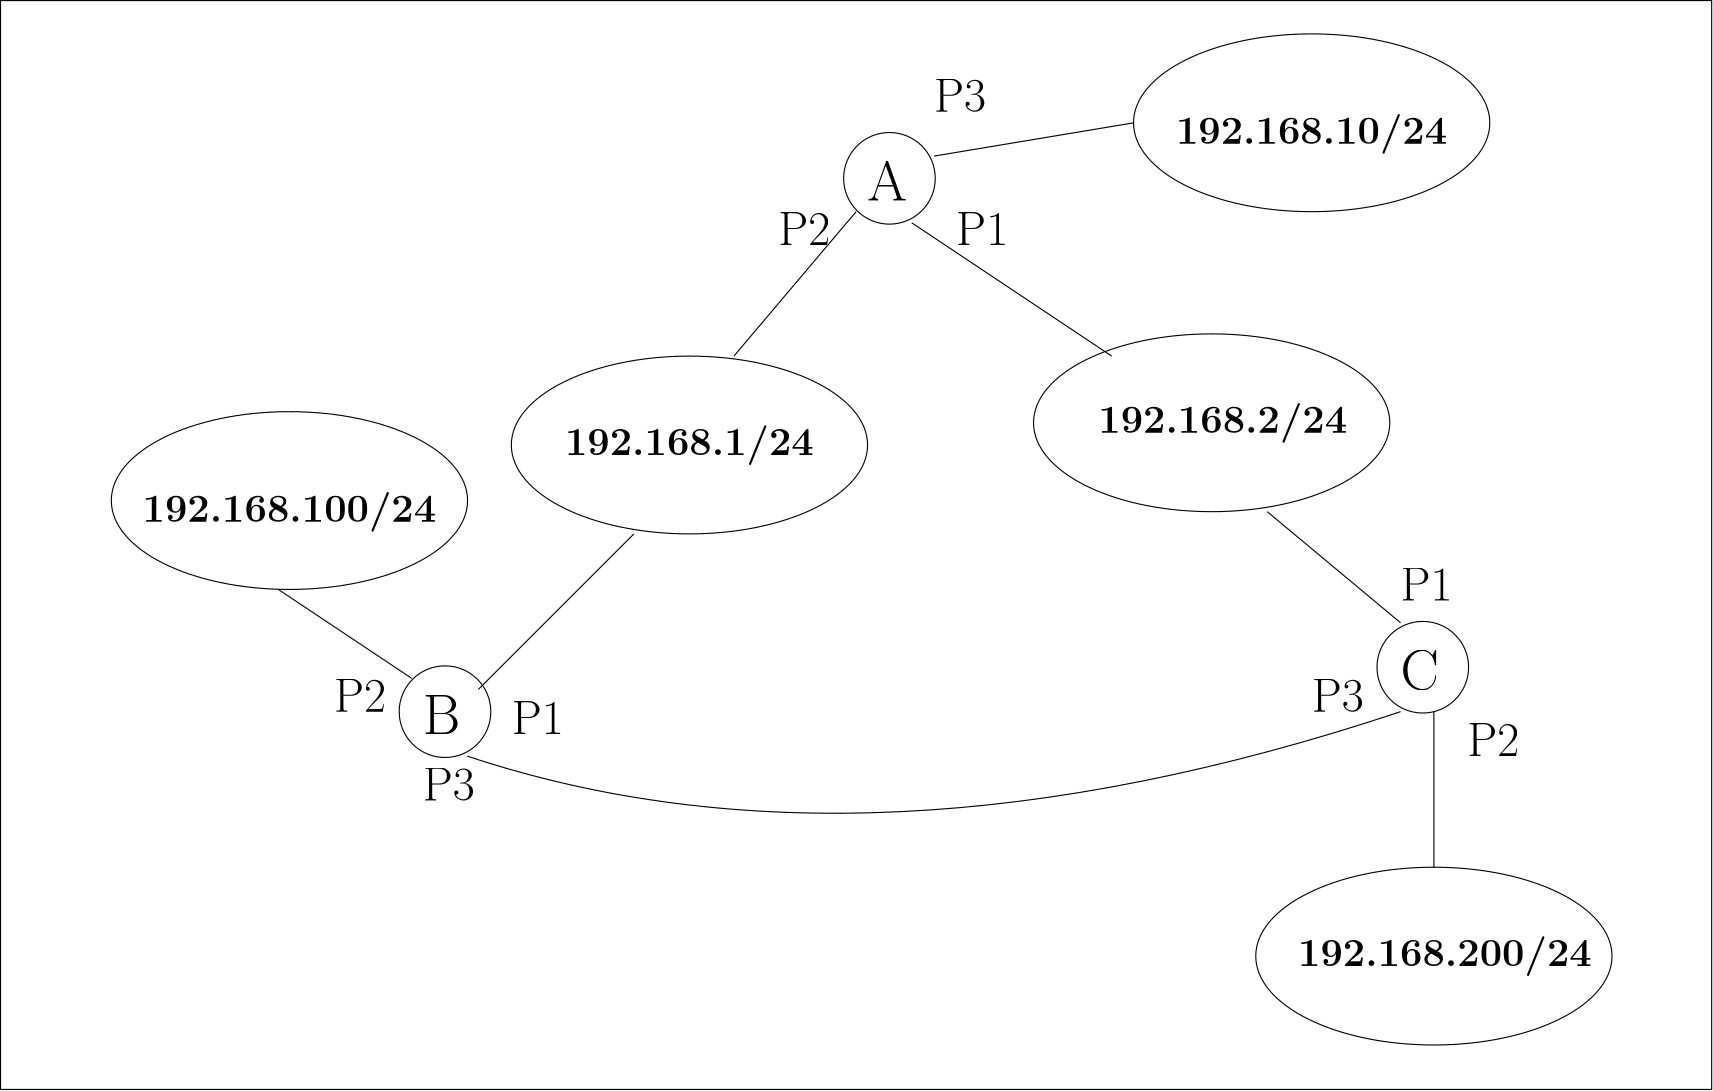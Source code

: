 <?xml version="1.0"?>
<!DOCTYPE ipe SYSTEM "ipe.dtd">
<ipe version="70212" creator="Ipe 7.2.13">
<info created="D:20200410153604" modified="D:20200421191233"/>
<ipestyle name="basic">
<symbol name="arrow/arc(spx)">
<path stroke="sym-stroke" fill="sym-stroke" pen="sym-pen">
0 0 m
-1 0.333 l
-1 -0.333 l
h
</path>
</symbol>
<symbol name="arrow/farc(spx)">
<path stroke="sym-stroke" fill="white" pen="sym-pen">
0 0 m
-1 0.333 l
-1 -0.333 l
h
</path>
</symbol>
<symbol name="arrow/ptarc(spx)">
<path stroke="sym-stroke" fill="sym-stroke" pen="sym-pen">
0 0 m
-1 0.333 l
-0.8 0 l
-1 -0.333 l
h
</path>
</symbol>
<symbol name="arrow/fptarc(spx)">
<path stroke="sym-stroke" fill="white" pen="sym-pen">
0 0 m
-1 0.333 l
-0.8 0 l
-1 -0.333 l
h
</path>
</symbol>
<symbol name="mark/circle(sx)" transformations="translations">
<path fill="sym-stroke">
0.6 0 0 0.6 0 0 e
0.4 0 0 0.4 0 0 e
</path>
</symbol>
<symbol name="mark/disk(sx)" transformations="translations">
<path fill="sym-stroke">
0.6 0 0 0.6 0 0 e
</path>
</symbol>
<symbol name="mark/fdisk(sfx)" transformations="translations">
<group>
<path fill="sym-fill">
0.5 0 0 0.5 0 0 e
</path>
<path fill="sym-stroke" fillrule="eofill">
0.6 0 0 0.6 0 0 e
0.4 0 0 0.4 0 0 e
</path>
</group>
</symbol>
<symbol name="mark/box(sx)" transformations="translations">
<path fill="sym-stroke" fillrule="eofill">
-0.6 -0.6 m
0.6 -0.6 l
0.6 0.6 l
-0.6 0.6 l
h
-0.4 -0.4 m
0.4 -0.4 l
0.4 0.4 l
-0.4 0.4 l
h
</path>
</symbol>
<symbol name="mark/square(sx)" transformations="translations">
<path fill="sym-stroke">
-0.6 -0.6 m
0.6 -0.6 l
0.6 0.6 l
-0.6 0.6 l
h
</path>
</symbol>
<symbol name="mark/fsquare(sfx)" transformations="translations">
<group>
<path fill="sym-fill">
-0.5 -0.5 m
0.5 -0.5 l
0.5 0.5 l
-0.5 0.5 l
h
</path>
<path fill="sym-stroke" fillrule="eofill">
-0.6 -0.6 m
0.6 -0.6 l
0.6 0.6 l
-0.6 0.6 l
h
-0.4 -0.4 m
0.4 -0.4 l
0.4 0.4 l
-0.4 0.4 l
h
</path>
</group>
</symbol>
<symbol name="mark/cross(sx)" transformations="translations">
<group>
<path fill="sym-stroke">
-0.43 -0.57 m
0.57 0.43 l
0.43 0.57 l
-0.57 -0.43 l
h
</path>
<path fill="sym-stroke">
-0.43 0.57 m
0.57 -0.43 l
0.43 -0.57 l
-0.57 0.43 l
h
</path>
</group>
</symbol>
<symbol name="arrow/fnormal(spx)">
<path stroke="sym-stroke" fill="white" pen="sym-pen">
0 0 m
-1 0.333 l
-1 -0.333 l
h
</path>
</symbol>
<symbol name="arrow/pointed(spx)">
<path stroke="sym-stroke" fill="sym-stroke" pen="sym-pen">
0 0 m
-1 0.333 l
-0.8 0 l
-1 -0.333 l
h
</path>
</symbol>
<symbol name="arrow/fpointed(spx)">
<path stroke="sym-stroke" fill="white" pen="sym-pen">
0 0 m
-1 0.333 l
-0.8 0 l
-1 -0.333 l
h
</path>
</symbol>
<symbol name="arrow/linear(spx)">
<path stroke="sym-stroke" pen="sym-pen">
-1 0.333 m
0 0 l
-1 -0.333 l
</path>
</symbol>
<symbol name="arrow/fdouble(spx)">
<path stroke="sym-stroke" fill="white" pen="sym-pen">
0 0 m
-1 0.333 l
-1 -0.333 l
h
-1 0 m
-2 0.333 l
-2 -0.333 l
h
</path>
</symbol>
<symbol name="arrow/double(spx)">
<path stroke="sym-stroke" fill="sym-stroke" pen="sym-pen">
0 0 m
-1 0.333 l
-1 -0.333 l
h
-1 0 m
-2 0.333 l
-2 -0.333 l
h
</path>
</symbol>
<pen name="heavier" value="0.8"/>
<pen name="fat" value="1.2"/>
<pen name="ultrafat" value="2"/>
<symbolsize name="large" value="5"/>
<symbolsize name="small" value="2"/>
<symbolsize name="tiny" value="1.1"/>
<arrowsize name="large" value="10"/>
<arrowsize name="small" value="5"/>
<arrowsize name="tiny" value="3"/>
<color name="red" value="1 0 0"/>
<color name="green" value="0 1 0"/>
<color name="blue" value="0 0 1"/>
<color name="yellow" value="1 1 0"/>
<color name="orange" value="1 0.647 0"/>
<color name="gold" value="1 0.843 0"/>
<color name="purple" value="0.627 0.125 0.941"/>
<color name="gray" value="0.745"/>
<color name="brown" value="0.647 0.165 0.165"/>
<color name="navy" value="0 0 0.502"/>
<color name="pink" value="1 0.753 0.796"/>
<color name="seagreen" value="0.18 0.545 0.341"/>
<color name="turquoise" value="0.251 0.878 0.816"/>
<color name="violet" value="0.933 0.51 0.933"/>
<color name="darkblue" value="0 0 0.545"/>
<color name="darkcyan" value="0 0.545 0.545"/>
<color name="darkgray" value="0.663"/>
<color name="darkgreen" value="0 0.392 0"/>
<color name="darkmagenta" value="0.545 0 0.545"/>
<color name="darkorange" value="1 0.549 0"/>
<color name="darkred" value="0.545 0 0"/>
<color name="lightblue" value="0.678 0.847 0.902"/>
<color name="lightcyan" value="0.878 1 1"/>
<color name="lightgray" value="0.827"/>
<color name="lightgreen" value="0.565 0.933 0.565"/>
<color name="lightyellow" value="1 1 0.878"/>
<dashstyle name="dashed" value="[4] 0"/>
<dashstyle name="dotted" value="[1 3] 0"/>
<dashstyle name="dash dotted" value="[4 2 1 2] 0"/>
<dashstyle name="dash dot dotted" value="[4 2 1 2 1 2] 0"/>
<textsize name="large" value="\large"/>
<textsize name="small" value="\small"/>
<textsize name="tiny" value="\tiny"/>
<textsize name="Large" value="\Large"/>
<textsize name="LARGE" value="\LARGE"/>
<textsize name="huge" value="\huge"/>
<textsize name="Huge" value="\Huge"/>
<textsize name="footnote" value="\footnotesize"/>
<textstyle name="center" begin="\begin{center}" end="\end{center}"/>
<textstyle name="itemize" begin="\begin{itemize}" end="\end{itemize}"/>
<textstyle name="item" begin="\begin{itemize}\item{}" end="\end{itemize}"/>
<gridsize name="4 pts" value="4"/>
<gridsize name="8 pts (~3 mm)" value="8"/>
<gridsize name="16 pts (~6 mm)" value="16"/>
<gridsize name="32 pts (~12 mm)" value="32"/>
<gridsize name="10 pts (~3.5 mm)" value="10"/>
<gridsize name="20 pts (~7 mm)" value="20"/>
<gridsize name="14 pts (~5 mm)" value="14"/>
<gridsize name="28 pts (~10 mm)" value="28"/>
<gridsize name="56 pts (~20 mm)" value="56"/>
<anglesize name="90 deg" value="90"/>
<anglesize name="60 deg" value="60"/>
<anglesize name="45 deg" value="45"/>
<anglesize name="30 deg" value="30"/>
<anglesize name="22.5 deg" value="22.5"/>
<opacity name="10%" value="0.1"/>
<opacity name="30%" value="0.3"/>
<opacity name="50%" value="0.5"/>
<opacity name="75%" value="0.75"/>
<tiling name="falling" angle="-60" step="4" width="1"/>
<tiling name="rising" angle="30" step="4" width="1"/>
</ipestyle>
<page>
<layer name="alpha"/>
<view layers="alpha" active="alpha"/>
<path layer="alpha" stroke="black">
16.4924 0 0 16.4924 304 656 e
</path>
<path matrix="1 0 0 1 192 -176" stroke="black">
16.4924 0 0 16.4924 304 656 e
</path>
<path matrix="1 0 0 1 -160 -192" stroke="black">
16.4924 0 0 16.4924 304 656 e
</path>
<path stroke="black">
500 464 m
500 408 l
</path>
<path stroke="black">
320 664 m
392 676 l
</path>
<path stroke="black">
132 476 m
84 508 l
</path>
<path matrix="1 0 0 1 -24 20" stroke="black">
64.1249 0 0 32 480 656 e
</path>
<path matrix="1 0 0 1 20 -280" stroke="black">
64.1249 0 0 32 480 656 e
</path>
<path matrix="1 0 0 1 -392 -116" stroke="black">
64.1249 0 0 32 480 656 e
</path>
<text matrix="1 0 0 1 -20 -4" transformations="translations" pos="476 676" stroke="black" type="label" width="97.733" height="10.756" depth="3.59" halign="center" valign="center" size="Large">\textbf{192.168.10/24}</text>
<path matrix="1 0 0 1 -60 -88" stroke="black">
64.1249 0 0 32 480 656 e
</path>
<path matrix="1 0 0 1 -248 -96" stroke="black">
64.1249 0 0 32 480 656 e
</path>
<path stroke="black">
292 644 m
248 592 l
</path>
<path stroke="black">
212 528 m
156 472 l
</path>
<path stroke="black">
312 640 m
384 592 l
</path>
<path stroke="black">
440 536 m
488 496 l
</path>
<text matrix="1 0 0 1 -8 -8" transformations="translations" pos="336 640" stroke="black" type="label" width="18.71" height="11.761" depth="0" valign="baseline" size="LARGE">P1</text>
<text matrix="1 0 0 1 -72 -8" transformations="translations" pos="336 640" stroke="black" type="label" width="18.71" height="11.761" depth="0" valign="baseline" size="LARGE">P2</text>
<text matrix="1 0 0 1 -16 40" transformations="translations" pos="336 640" stroke="black" type="label" width="18.71" height="11.761" depth="0" valign="baseline" size="LARGE">P3</text>
<text matrix="1 0 0 1 152 -136" transformations="translations" pos="336 640" stroke="black" type="label" width="18.71" height="11.761" depth="0" valign="baseline" size="LARGE">P1</text>
<text matrix="1 0 0 1 176 -192" transformations="translations" pos="336 640" stroke="black" type="label" width="18.71" height="11.761" depth="0" valign="baseline" size="LARGE">P2</text>
<text matrix="1 0 0 1 -168 -184" transformations="translations" pos="336 640" stroke="black" type="label" width="18.71" height="11.761" depth="0" valign="baseline" size="LARGE">P1</text>
<text matrix="1 0 0 1 -232 -176" transformations="translations" pos="336 640" stroke="black" type="label" width="18.71" height="11.761" depth="0" valign="baseline" size="LARGE">P2</text>
<text matrix="1 0 0 1 -8 -8" transformations="translations" pos="304 656" stroke="black" type="label" width="14.326" height="14.116" depth="0" valign="baseline" size="huge">A</text>
<text matrix="1 0 0 1 -168 -200" transformations="translations" pos="304 656" stroke="black" type="label" width="13.52" height="14.116" depth="0" valign="baseline" size="huge">B</text>
<text matrix="1 0 0 1 184 -184" transformations="translations" pos="304 656" stroke="black" type="label" width="13.794" height="14.116" depth="0" valign="baseline" size="huge">C</text>
<text matrix="1 0 0 1 -52 -108" transformations="translations" pos="476 676" stroke="black" type="label" width="89.664" height="10.756" depth="3.59" halign="center" valign="center" size="Large">\textbf{192.168.2/24}</text>
<text matrix="1 0 0 1 28 -300" transformations="translations" pos="476 676" stroke="black" type="label" width="105.803" height="10.756" depth="3.59" halign="center" valign="center" size="Large">\textbf{192.168.200/24}</text>
<text matrix="1 0 0 1 -244 -116" transformations="translations" pos="476 676" stroke="black" type="label" width="89.664" height="10.756" depth="3.59" halign="center" valign="center" size="Large">\textbf{192.168.1/24}</text>
<text matrix="1 0 0 1 -388 -140" transformations="translations" pos="476 676" stroke="black" type="label" width="105.803" height="10.756" depth="3.59" halign="center" valign="center" size="Large">\textbf{192.168.100/24}</text>
<path stroke="black">
-16 720 m
-16 328 l
600 328 l
600 720 l
h
</path>
<path stroke="black">
152 448 m
296 400
488 464 c
</path>
<text matrix="1 0 0 1 120 -176" transformations="translations" pos="336 640" stroke="black" type="label" width="18.71" height="11.761" depth="0" valign="baseline" size="LARGE">P3</text>
<text matrix="1 0 0 1 -200 -208" transformations="translations" pos="336 640" stroke="black" type="label" width="18.71" height="11.761" depth="0" valign="baseline" size="LARGE">P3</text>
</page>
</ipe>
